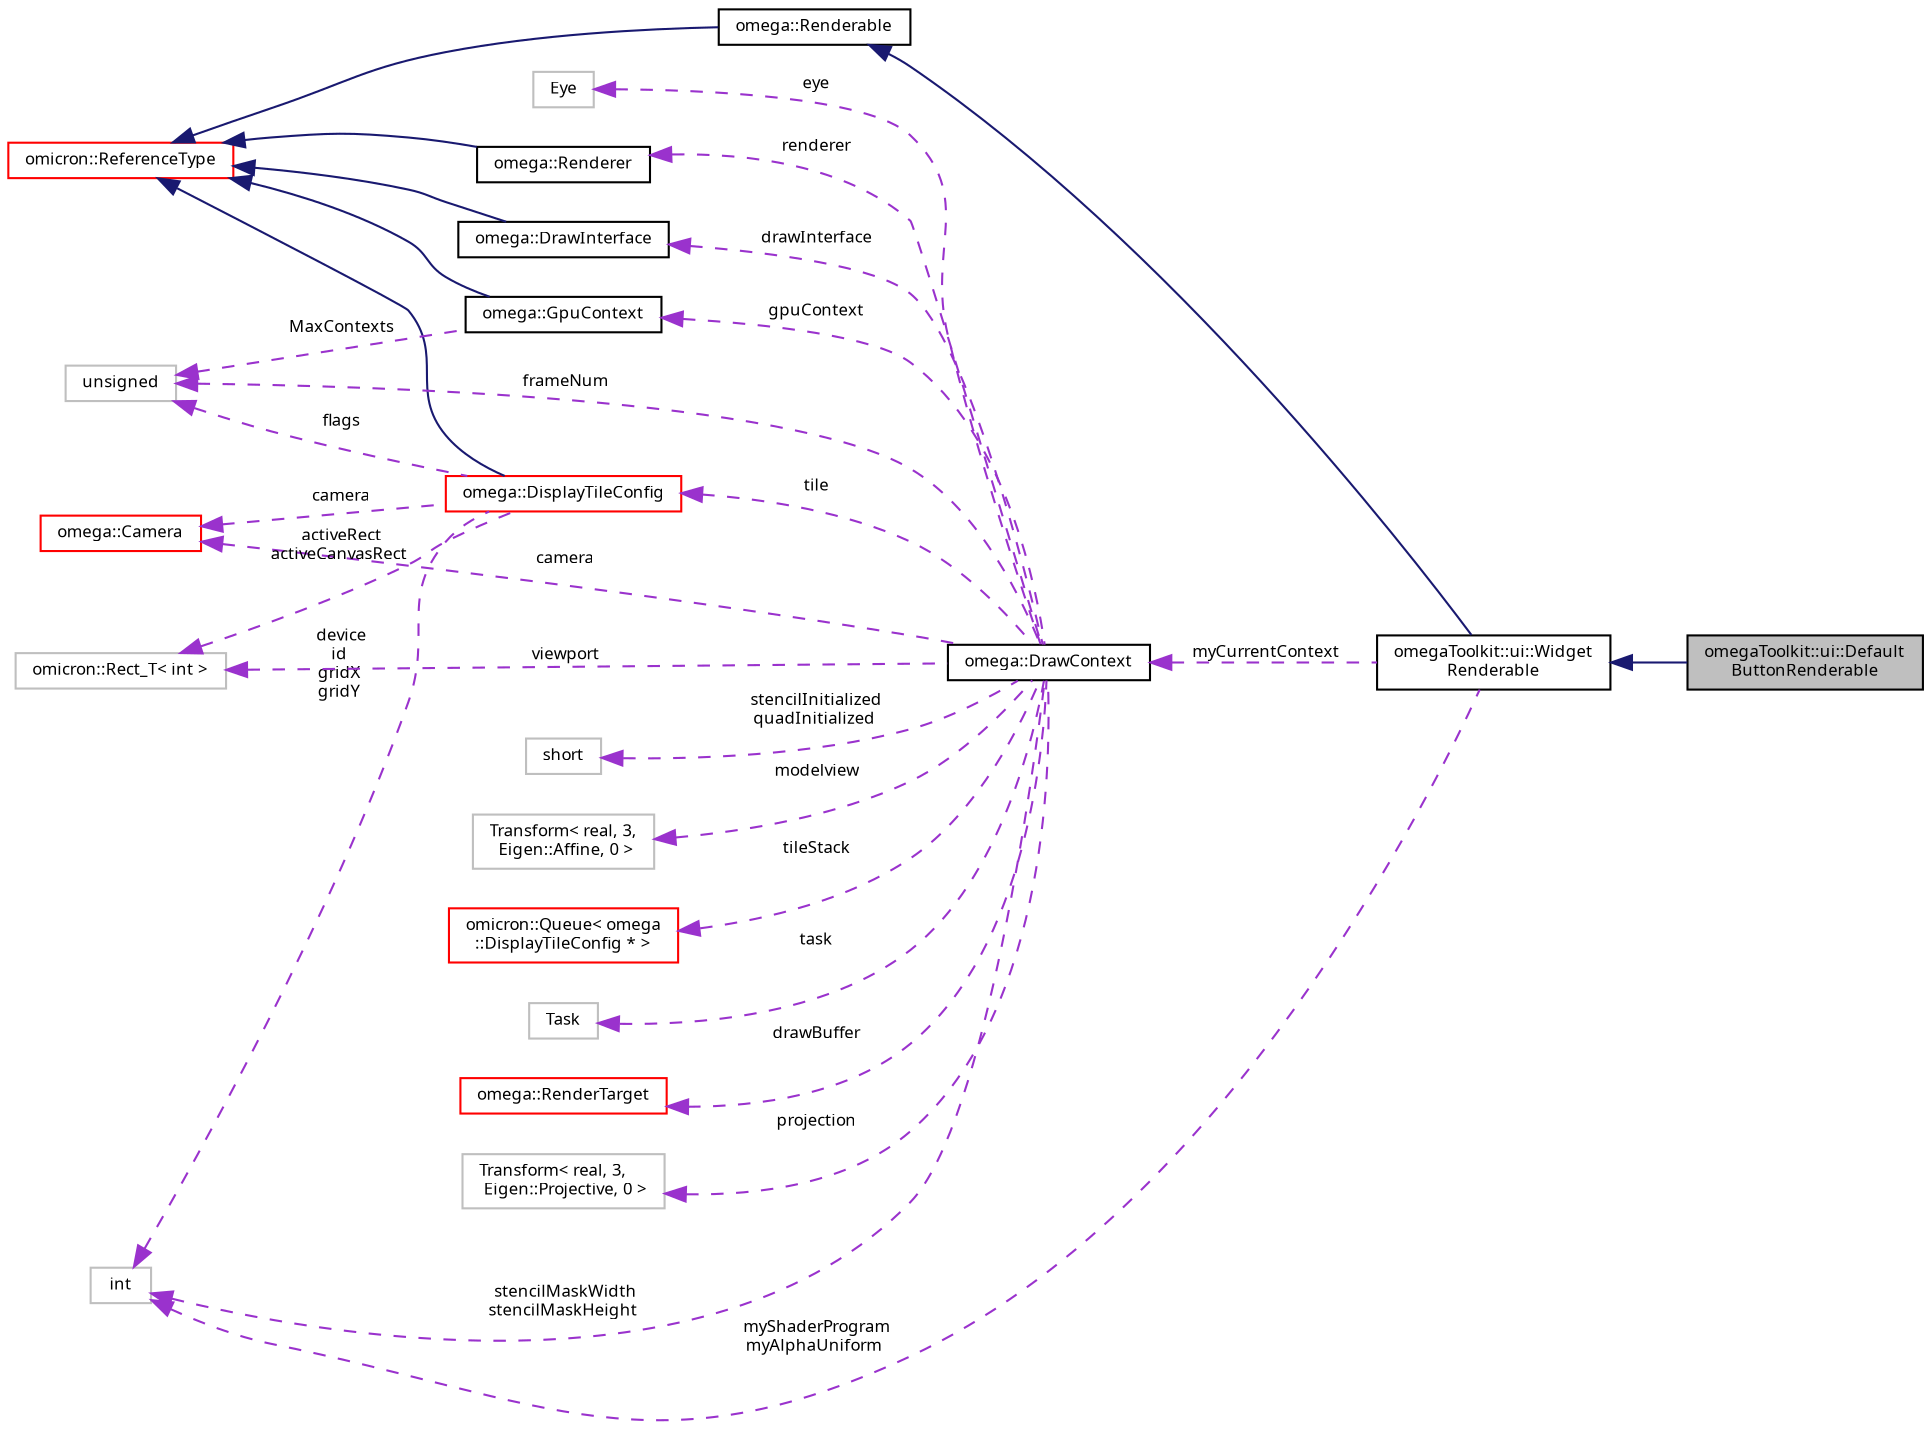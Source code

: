 digraph "omegaToolkit::ui::DefaultButtonRenderable"
{
  bgcolor="transparent";
  edge [fontname="FreeSans.ttf",fontsize="8",labelfontname="FreeSans.ttf",labelfontsize="8"];
  node [fontname="FreeSans.ttf",fontsize="8",shape=record];
  rankdir="LR";
  Node1 [label="omegaToolkit::ui::Default\lButtonRenderable",height=0.2,width=0.4,color="black", fillcolor="grey75", style="filled", fontcolor="black"];
  Node2 -> Node1 [dir="back",color="midnightblue",fontsize="8",style="solid",fontname="FreeSans.ttf"];
  Node2 [label="omegaToolkit::ui::Widget\lRenderable",height=0.2,width=0.4,color="black",URL="$classomega_toolkit_1_1ui_1_1_widget_renderable.html"];
  Node3 -> Node2 [dir="back",color="midnightblue",fontsize="8",style="solid",fontname="FreeSans.ttf"];
  Node3 [label="omega::Renderable",height=0.2,width=0.4,color="black",URL="$classomega_1_1_renderable.html"];
  Node4 -> Node3 [dir="back",color="midnightblue",fontsize="8",style="solid",fontname="FreeSans.ttf"];
  Node4 [label="omicron::ReferenceType",height=0.2,width=0.4,color="red",URL="$classomicron_1_1_reference_type.html",tooltip="Implements a base class for reference-counted types. "];
  Node5 -> Node2 [dir="back",color="darkorchid3",fontsize="8",style="dashed",label=" myCurrentContext" ,fontname="FreeSans.ttf"];
  Node5 [label="omega::DrawContext",height=0.2,width=0.4,color="black",URL="$structomega_1_1_draw_context.html",tooltip="Contains information about the context in which drawing operations take place. "];
  Node6 -> Node5 [dir="back",color="darkorchid3",fontsize="8",style="dashed",label=" drawBuffer" ,fontname="FreeSans.ttf"];
  Node6 [label="omega::RenderTarget",height=0.2,width=0.4,color="red",URL="$classomega_1_1_render_target.html"];
  Node7 -> Node5 [dir="back",color="darkorchid3",fontsize="8",style="dashed",label=" projection" ,fontname="FreeSans.ttf"];
  Node7 [label="Transform\< real, 3,\l Eigen::Projective, 0 \>",height=0.2,width=0.4,color="grey75"];
  Node8 -> Node5 [dir="back",color="darkorchid3",fontsize="8",style="dashed",label=" tile" ,fontname="FreeSans.ttf"];
  Node8 [label="omega::DisplayTileConfig",height=0.2,width=0.4,color="red",URL="$classomega_1_1_display_tile_config.html"];
  Node4 -> Node8 [dir="back",color="midnightblue",fontsize="8",style="solid",fontname="FreeSans.ttf"];
  Node9 -> Node8 [dir="back",color="darkorchid3",fontsize="8",style="dashed",label=" camera" ,fontname="FreeSans.ttf"];
  Node9 [label="omega::Camera",height=0.2,width=0.4,color="red",URL="$classomega_1_1_camera.html",tooltip="The Camera class handles information about a view transformation, head tracking and optional target b..."];
  Node10 -> Node8 [dir="back",color="darkorchid3",fontsize="8",style="dashed",label=" device\nid\ngridX\ngridY" ,fontname="FreeSans.ttf"];
  Node10 [label="int",height=0.2,width=0.4,color="grey75"];
  Node11 -> Node8 [dir="back",color="darkorchid3",fontsize="8",style="dashed",label=" flags" ,fontname="FreeSans.ttf"];
  Node11 [label="unsigned",height=0.2,width=0.4,color="grey75"];
  Node12 -> Node8 [dir="back",color="darkorchid3",fontsize="8",style="dashed",label=" activeRect\nactiveCanvasRect" ,fontname="FreeSans.ttf"];
  Node12 [label="omicron::Rect_T\< int \>",height=0.2,width=0.4,color="grey75"];
  Node13 -> Node5 [dir="back",color="darkorchid3",fontsize="8",style="dashed",label=" modelview" ,fontname="FreeSans.ttf"];
  Node13 [label="Transform\< real, 3,\l Eigen::Affine, 0 \>",height=0.2,width=0.4,color="grey75"];
  Node9 -> Node5 [dir="back",color="darkorchid3",fontsize="8",style="dashed",label=" camera" ,fontname="FreeSans.ttf"];
  Node14 -> Node5 [dir="back",color="darkorchid3",fontsize="8",style="dashed",label=" stencilInitialized\nquadInitialized" ,fontname="FreeSans.ttf"];
  Node14 [label="short",height=0.2,width=0.4,color="grey75"];
  Node15 -> Node5 [dir="back",color="darkorchid3",fontsize="8",style="dashed",label=" task" ,fontname="FreeSans.ttf"];
  Node15 [label="Task",height=0.2,width=0.4,color="grey75"];
  Node16 -> Node5 [dir="back",color="darkorchid3",fontsize="8",style="dashed",label=" tileStack" ,fontname="FreeSans.ttf"];
  Node16 [label="omicron::Queue\< omega\l::DisplayTileConfig * \>",height=0.2,width=0.4,color="red",URL="$classomicron_1_1_queue.html"];
  Node10 -> Node5 [dir="back",color="darkorchid3",fontsize="8",style="dashed",label=" stencilMaskWidth\nstencilMaskHeight" ,fontname="FreeSans.ttf"];
  Node17 -> Node5 [dir="back",color="darkorchid3",fontsize="8",style="dashed",label=" renderer" ,fontname="FreeSans.ttf"];
  Node17 [label="omega::Renderer",height=0.2,width=0.4,color="black",URL="$classomega_1_1_renderer.html",tooltip="The omegalib renderer is the entry point for all of omegalib rendering code. "];
  Node4 -> Node17 [dir="back",color="midnightblue",fontsize="8",style="solid",fontname="FreeSans.ttf"];
  Node18 -> Node5 [dir="back",color="darkorchid3",fontsize="8",style="dashed",label=" gpuContext" ,fontname="FreeSans.ttf"];
  Node18 [label="omega::GpuContext",height=0.2,width=0.4,color="black",URL="$classomega_1_1_gpu_context.html",tooltip="A class managing all resources associated with a single GPU context. "];
  Node4 -> Node18 [dir="back",color="midnightblue",fontsize="8",style="solid",fontname="FreeSans.ttf"];
  Node11 -> Node18 [dir="back",color="darkorchid3",fontsize="8",style="dashed",label=" MaxContexts" ,fontname="FreeSans.ttf"];
  Node11 -> Node5 [dir="back",color="darkorchid3",fontsize="8",style="dashed",label=" frameNum" ,fontname="FreeSans.ttf"];
  Node19 -> Node5 [dir="back",color="darkorchid3",fontsize="8",style="dashed",label=" eye" ,fontname="FreeSans.ttf"];
  Node19 [label="Eye",height=0.2,width=0.4,color="grey75"];
  Node20 -> Node5 [dir="back",color="darkorchid3",fontsize="8",style="dashed",label=" drawInterface" ,fontname="FreeSans.ttf"];
  Node20 [label="omega::DrawInterface",height=0.2,width=0.4,color="black",URL="$classomega_1_1_draw_interface.html"];
  Node4 -> Node20 [dir="back",color="midnightblue",fontsize="8",style="solid",fontname="FreeSans.ttf"];
  Node12 -> Node5 [dir="back",color="darkorchid3",fontsize="8",style="dashed",label=" viewport" ,fontname="FreeSans.ttf"];
  Node10 -> Node2 [dir="back",color="darkorchid3",fontsize="8",style="dashed",label=" myShaderProgram\nmyAlphaUniform" ,fontname="FreeSans.ttf"];
}
